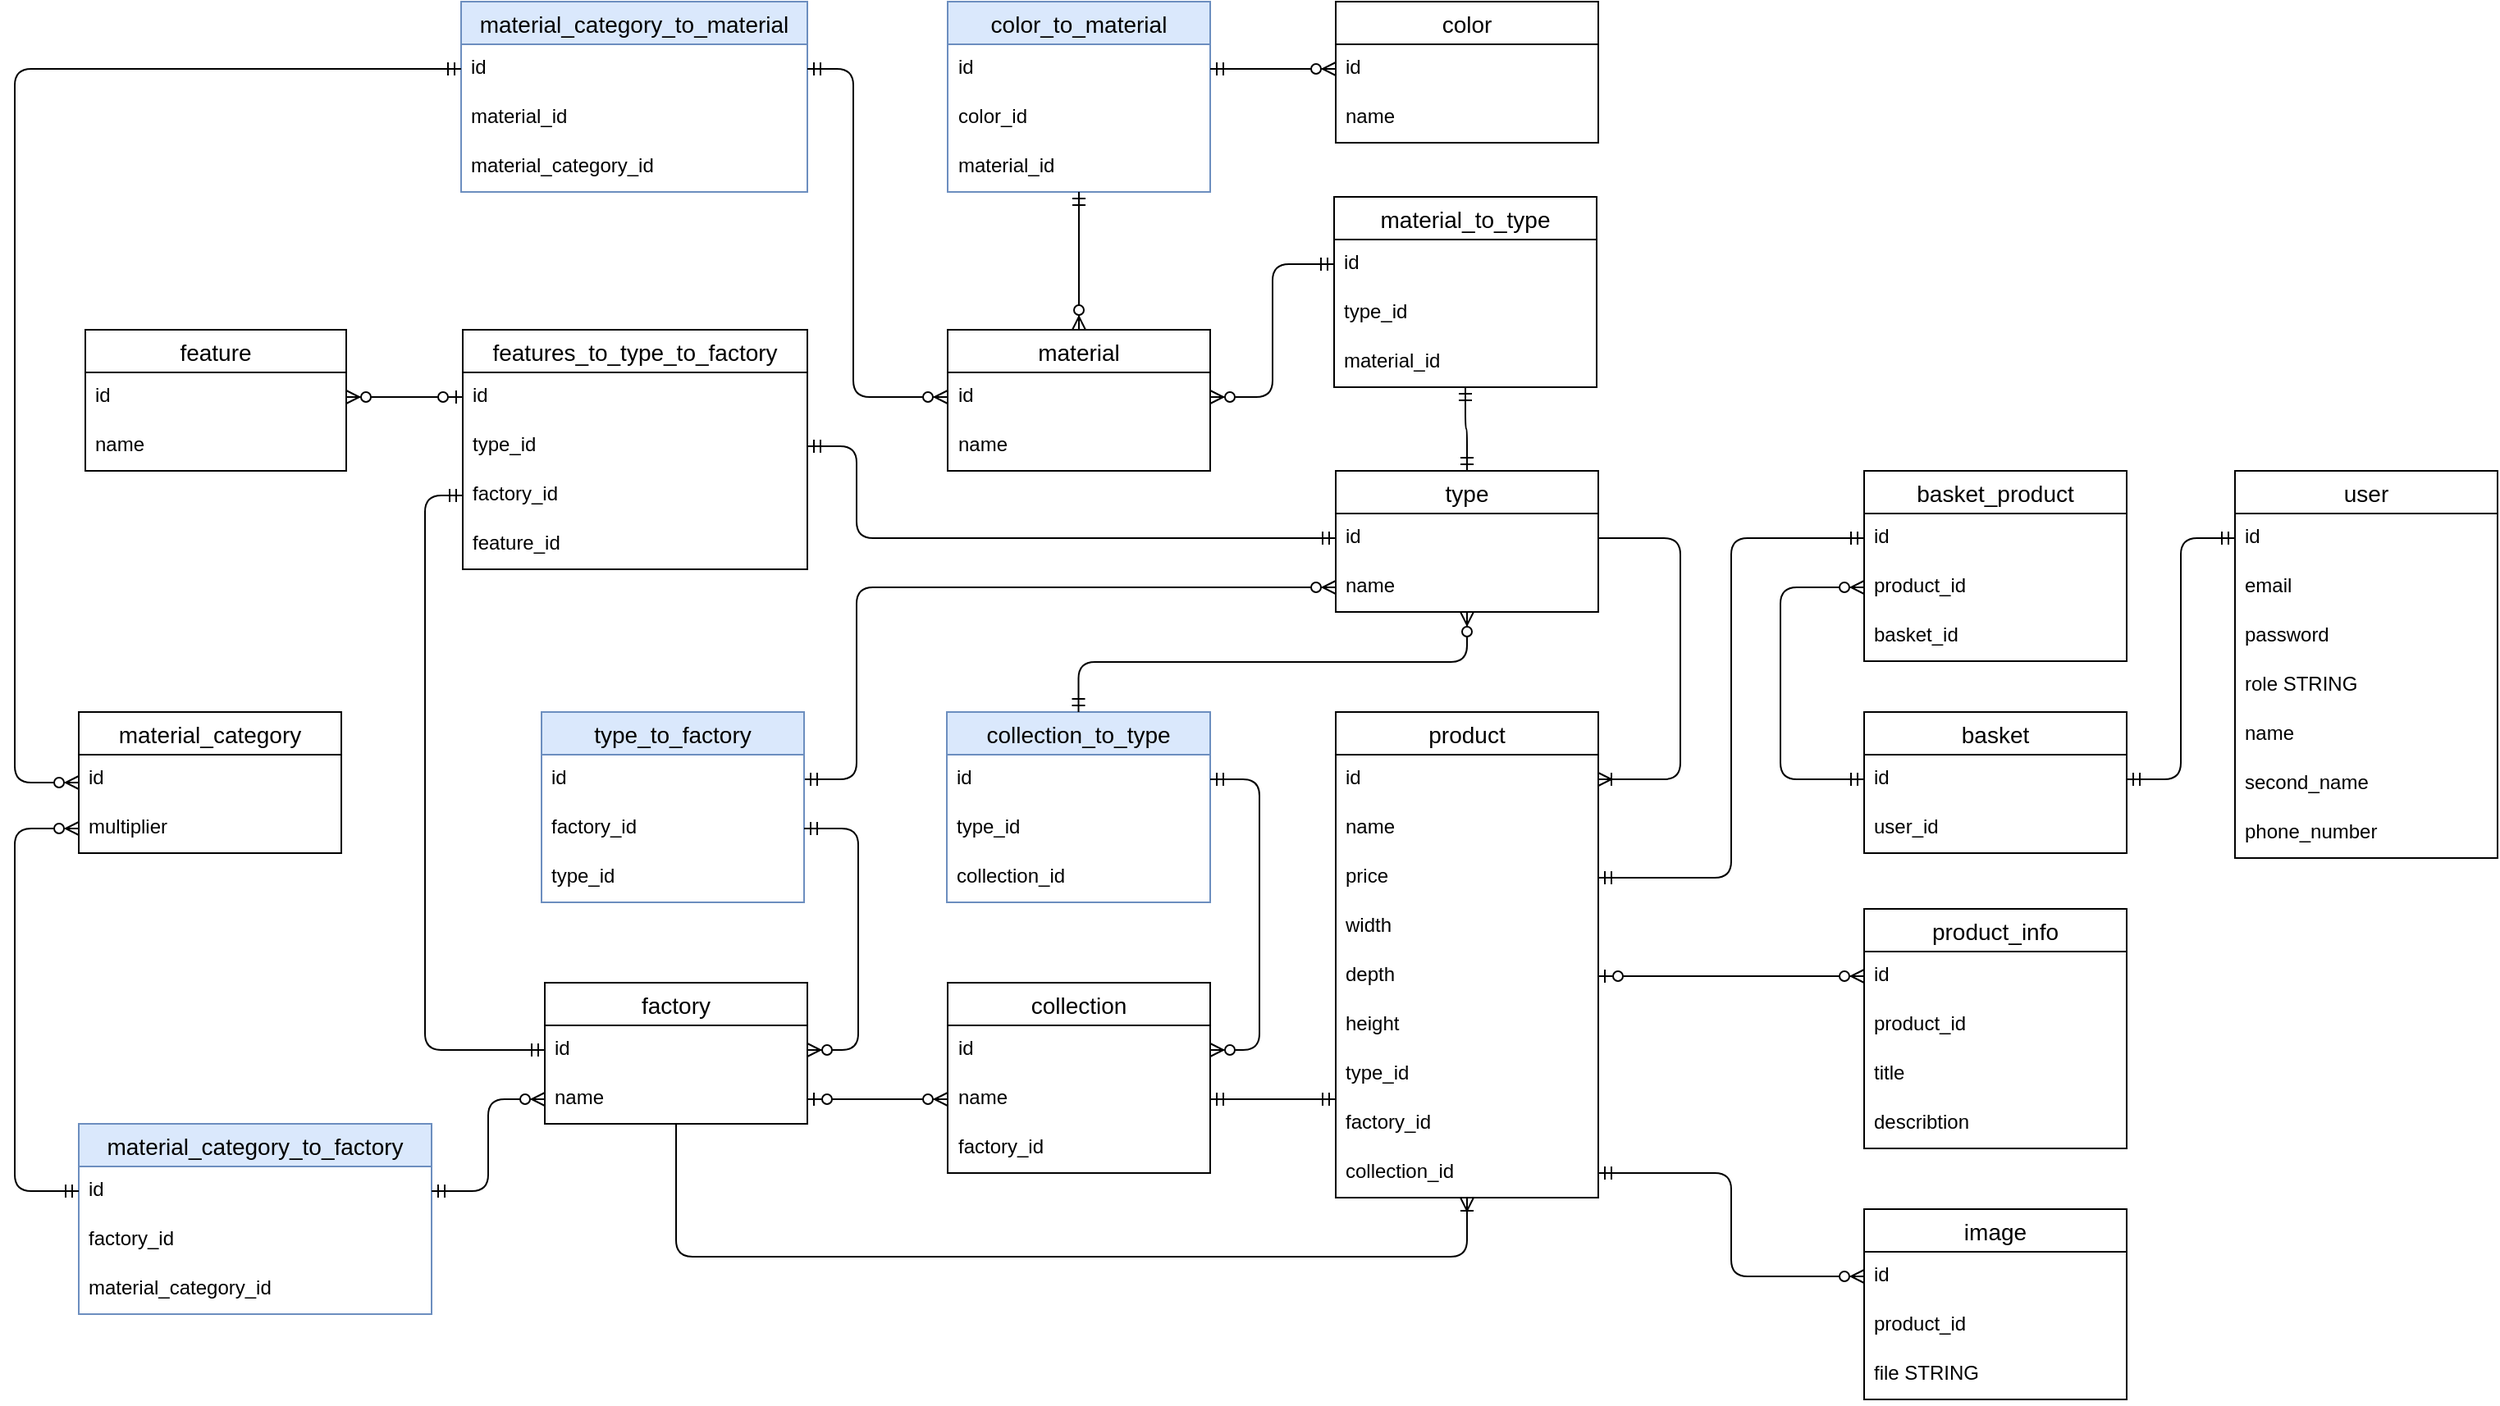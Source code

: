 <mxfile version="24.7.17">
  <diagram name="Страница — 1" id="4NT9a-1fZmxWMSB39QDA">
    <mxGraphModel dx="1287" dy="1278" grid="0" gridSize="10" guides="1" tooltips="1" connect="1" arrows="1" fold="1" page="0" pageScale="1" pageWidth="827" pageHeight="1169" background="none" math="0" shadow="0">
      <root>
        <mxCell id="0" />
        <mxCell id="1" parent="0" />
        <mxCell id="5sfaYhWkq8uLWEeY_K84-1" value="user" style="swimlane;fontStyle=0;childLayout=stackLayout;horizontal=1;startSize=26;horizontalStack=0;resizeParent=1;resizeParentMax=0;resizeLast=0;collapsible=1;marginBottom=0;align=center;fontSize=14;" parent="1" vertex="1">
          <mxGeometry x="2113" y="242" width="160" height="236" as="geometry" />
        </mxCell>
        <mxCell id="5sfaYhWkq8uLWEeY_K84-2" value="id" style="text;strokeColor=none;fillColor=none;spacingLeft=4;spacingRight=4;overflow=hidden;rotatable=0;points=[[0,0.5],[1,0.5]];portConstraint=eastwest;fontSize=12;whiteSpace=wrap;html=1;" parent="5sfaYhWkq8uLWEeY_K84-1" vertex="1">
          <mxGeometry y="26" width="160" height="30" as="geometry" />
        </mxCell>
        <mxCell id="5sfaYhWkq8uLWEeY_K84-3" value="email" style="text;strokeColor=none;fillColor=none;spacingLeft=4;spacingRight=4;overflow=hidden;rotatable=0;points=[[0,0.5],[1,0.5]];portConstraint=eastwest;fontSize=12;whiteSpace=wrap;html=1;" parent="5sfaYhWkq8uLWEeY_K84-1" vertex="1">
          <mxGeometry y="56" width="160" height="30" as="geometry" />
        </mxCell>
        <mxCell id="5sfaYhWkq8uLWEeY_K84-4" value="password" style="text;strokeColor=none;fillColor=none;spacingLeft=4;spacingRight=4;overflow=hidden;rotatable=0;points=[[0,0.5],[1,0.5]];portConstraint=eastwest;fontSize=12;whiteSpace=wrap;html=1;" parent="5sfaYhWkq8uLWEeY_K84-1" vertex="1">
          <mxGeometry y="86" width="160" height="30" as="geometry" />
        </mxCell>
        <mxCell id="5sfaYhWkq8uLWEeY_K84-5" value="role STRING" style="text;strokeColor=none;fillColor=none;spacingLeft=4;spacingRight=4;overflow=hidden;rotatable=0;points=[[0,0.5],[1,0.5]];portConstraint=eastwest;fontSize=12;whiteSpace=wrap;html=1;" parent="5sfaYhWkq8uLWEeY_K84-1" vertex="1">
          <mxGeometry y="116" width="160" height="30" as="geometry" />
        </mxCell>
        <mxCell id="oXHllAcVtx6ZBs5fPpKS-38" value="name" style="text;strokeColor=none;fillColor=none;spacingLeft=4;spacingRight=4;overflow=hidden;rotatable=0;points=[[0,0.5],[1,0.5]];portConstraint=eastwest;fontSize=12;whiteSpace=wrap;html=1;" parent="5sfaYhWkq8uLWEeY_K84-1" vertex="1">
          <mxGeometry y="146" width="160" height="30" as="geometry" />
        </mxCell>
        <mxCell id="oXHllAcVtx6ZBs5fPpKS-39" value="second_name" style="text;strokeColor=none;fillColor=none;spacingLeft=4;spacingRight=4;overflow=hidden;rotatable=0;points=[[0,0.5],[1,0.5]];portConstraint=eastwest;fontSize=12;whiteSpace=wrap;html=1;" parent="5sfaYhWkq8uLWEeY_K84-1" vertex="1">
          <mxGeometry y="176" width="160" height="30" as="geometry" />
        </mxCell>
        <mxCell id="oXHllAcVtx6ZBs5fPpKS-40" value="phone_number" style="text;strokeColor=none;fillColor=none;spacingLeft=4;spacingRight=4;overflow=hidden;rotatable=0;points=[[0,0.5],[1,0.5]];portConstraint=eastwest;fontSize=12;whiteSpace=wrap;html=1;" parent="5sfaYhWkq8uLWEeY_K84-1" vertex="1">
          <mxGeometry y="206" width="160" height="30" as="geometry" />
        </mxCell>
        <mxCell id="5sfaYhWkq8uLWEeY_K84-6" value="basket" style="swimlane;fontStyle=0;childLayout=stackLayout;horizontal=1;startSize=26;horizontalStack=0;resizeParent=1;resizeParentMax=0;resizeLast=0;collapsible=1;marginBottom=0;align=center;fontSize=14;" parent="1" vertex="1">
          <mxGeometry x="1887" y="389" width="160" height="86" as="geometry" />
        </mxCell>
        <mxCell id="5sfaYhWkq8uLWEeY_K84-7" value="id" style="text;strokeColor=none;fillColor=none;spacingLeft=4;spacingRight=4;overflow=hidden;rotatable=0;points=[[0,0.5],[1,0.5]];portConstraint=eastwest;fontSize=12;whiteSpace=wrap;html=1;" parent="5sfaYhWkq8uLWEeY_K84-6" vertex="1">
          <mxGeometry y="26" width="160" height="30" as="geometry" />
        </mxCell>
        <mxCell id="5sfaYhWkq8uLWEeY_K84-8" value="user_id" style="text;strokeColor=none;fillColor=none;spacingLeft=4;spacingRight=4;overflow=hidden;rotatable=0;points=[[0,0.5],[1,0.5]];portConstraint=eastwest;fontSize=12;whiteSpace=wrap;html=1;" parent="5sfaYhWkq8uLWEeY_K84-6" vertex="1">
          <mxGeometry y="56" width="160" height="30" as="geometry" />
        </mxCell>
        <mxCell id="5sfaYhWkq8uLWEeY_K84-12" value="product" style="swimlane;fontStyle=0;childLayout=stackLayout;horizontal=1;startSize=26;horizontalStack=0;resizeParent=1;resizeParentMax=0;resizeLast=0;collapsible=1;marginBottom=0;align=center;fontSize=14;" parent="1" vertex="1">
          <mxGeometry x="1565" y="389" width="160" height="296" as="geometry" />
        </mxCell>
        <mxCell id="5sfaYhWkq8uLWEeY_K84-13" value="id" style="text;strokeColor=none;fillColor=none;spacingLeft=4;spacingRight=4;overflow=hidden;rotatable=0;points=[[0,0.5],[1,0.5]];portConstraint=eastwest;fontSize=12;whiteSpace=wrap;html=1;" parent="5sfaYhWkq8uLWEeY_K84-12" vertex="1">
          <mxGeometry y="26" width="160" height="30" as="geometry" />
        </mxCell>
        <mxCell id="5sfaYhWkq8uLWEeY_K84-14" value="name" style="text;strokeColor=none;fillColor=none;spacingLeft=4;spacingRight=4;overflow=hidden;rotatable=0;points=[[0,0.5],[1,0.5]];portConstraint=eastwest;fontSize=12;whiteSpace=wrap;html=1;" parent="5sfaYhWkq8uLWEeY_K84-12" vertex="1">
          <mxGeometry y="56" width="160" height="30" as="geometry" />
        </mxCell>
        <mxCell id="5sfaYhWkq8uLWEeY_K84-15" value="price" style="text;strokeColor=none;fillColor=none;spacingLeft=4;spacingRight=4;overflow=hidden;rotatable=0;points=[[0,0.5],[1,0.5]];portConstraint=eastwest;fontSize=12;whiteSpace=wrap;html=1;" parent="5sfaYhWkq8uLWEeY_K84-12" vertex="1">
          <mxGeometry y="86" width="160" height="30" as="geometry" />
        </mxCell>
        <mxCell id="7ya6LhB3yjB3-VPIiONW-31" value="width" style="text;strokeColor=none;fillColor=none;spacingLeft=4;spacingRight=4;overflow=hidden;rotatable=0;points=[[0,0.5],[1,0.5]];portConstraint=eastwest;fontSize=12;whiteSpace=wrap;html=1;" parent="5sfaYhWkq8uLWEeY_K84-12" vertex="1">
          <mxGeometry y="116" width="160" height="30" as="geometry" />
        </mxCell>
        <mxCell id="7ya6LhB3yjB3-VPIiONW-32" value="depth" style="text;strokeColor=none;fillColor=none;spacingLeft=4;spacingRight=4;overflow=hidden;rotatable=0;points=[[0,0.5],[1,0.5]];portConstraint=eastwest;fontSize=12;whiteSpace=wrap;html=1;" parent="5sfaYhWkq8uLWEeY_K84-12" vertex="1">
          <mxGeometry y="146" width="160" height="30" as="geometry" />
        </mxCell>
        <mxCell id="7ya6LhB3yjB3-VPIiONW-33" value="height" style="text;strokeColor=none;fillColor=none;spacingLeft=4;spacingRight=4;overflow=hidden;rotatable=0;points=[[0,0.5],[1,0.5]];portConstraint=eastwest;fontSize=12;whiteSpace=wrap;html=1;" parent="5sfaYhWkq8uLWEeY_K84-12" vertex="1">
          <mxGeometry y="176" width="160" height="30" as="geometry" />
        </mxCell>
        <mxCell id="5sfaYhWkq8uLWEeY_K84-24" value="type_id" style="text;strokeColor=none;fillColor=none;spacingLeft=4;spacingRight=4;overflow=hidden;rotatable=0;points=[[0,0.5],[1,0.5]];portConstraint=eastwest;fontSize=12;whiteSpace=wrap;html=1;" parent="5sfaYhWkq8uLWEeY_K84-12" vertex="1">
          <mxGeometry y="206" width="160" height="30" as="geometry" />
        </mxCell>
        <mxCell id="5sfaYhWkq8uLWEeY_K84-25" value="factory_id" style="text;strokeColor=none;fillColor=none;spacingLeft=4;spacingRight=4;overflow=hidden;rotatable=0;points=[[0,0.5],[1,0.5]];portConstraint=eastwest;fontSize=12;whiteSpace=wrap;html=1;" parent="5sfaYhWkq8uLWEeY_K84-12" vertex="1">
          <mxGeometry y="236" width="160" height="30" as="geometry" />
        </mxCell>
        <mxCell id="L7bL2x1-eRSi-Wd429zW-12" value="collection_id" style="text;strokeColor=none;fillColor=none;spacingLeft=4;spacingRight=4;overflow=hidden;rotatable=0;points=[[0,0.5],[1,0.5]];portConstraint=eastwest;fontSize=12;whiteSpace=wrap;html=1;" parent="5sfaYhWkq8uLWEeY_K84-12" vertex="1">
          <mxGeometry y="266" width="160" height="30" as="geometry" />
        </mxCell>
        <mxCell id="5sfaYhWkq8uLWEeY_K84-16" value="factory" style="swimlane;fontStyle=0;childLayout=stackLayout;horizontal=1;startSize=26;horizontalStack=0;resizeParent=1;resizeParentMax=0;resizeLast=0;collapsible=1;marginBottom=0;align=center;fontSize=14;" parent="1" vertex="1">
          <mxGeometry x="1083" y="554" width="160" height="86" as="geometry" />
        </mxCell>
        <mxCell id="5sfaYhWkq8uLWEeY_K84-17" value="id" style="text;strokeColor=none;fillColor=none;spacingLeft=4;spacingRight=4;overflow=hidden;rotatable=0;points=[[0,0.5],[1,0.5]];portConstraint=eastwest;fontSize=12;whiteSpace=wrap;html=1;" parent="5sfaYhWkq8uLWEeY_K84-16" vertex="1">
          <mxGeometry y="26" width="160" height="30" as="geometry" />
        </mxCell>
        <mxCell id="5sfaYhWkq8uLWEeY_K84-18" value="name" style="text;strokeColor=none;fillColor=none;spacingLeft=4;spacingRight=4;overflow=hidden;rotatable=0;points=[[0,0.5],[1,0.5]];portConstraint=eastwest;fontSize=12;whiteSpace=wrap;html=1;" parent="5sfaYhWkq8uLWEeY_K84-16" vertex="1">
          <mxGeometry y="56" width="160" height="30" as="geometry" />
        </mxCell>
        <mxCell id="5sfaYhWkq8uLWEeY_K84-26" value="type" style="swimlane;fontStyle=0;childLayout=stackLayout;horizontal=1;startSize=26;horizontalStack=0;resizeParent=1;resizeParentMax=0;resizeLast=0;collapsible=1;marginBottom=0;align=center;fontSize=14;" parent="1" vertex="1">
          <mxGeometry x="1565" y="242" width="160" height="86" as="geometry" />
        </mxCell>
        <mxCell id="5sfaYhWkq8uLWEeY_K84-27" value="id" style="text;strokeColor=none;fillColor=none;spacingLeft=4;spacingRight=4;overflow=hidden;rotatable=0;points=[[0,0.5],[1,0.5]];portConstraint=eastwest;fontSize=12;whiteSpace=wrap;html=1;" parent="5sfaYhWkq8uLWEeY_K84-26" vertex="1">
          <mxGeometry y="26" width="160" height="30" as="geometry" />
        </mxCell>
        <mxCell id="5sfaYhWkq8uLWEeY_K84-28" value="name" style="text;strokeColor=none;fillColor=none;spacingLeft=4;spacingRight=4;overflow=hidden;rotatable=0;points=[[0,0.5],[1,0.5]];portConstraint=eastwest;fontSize=12;whiteSpace=wrap;html=1;" parent="5sfaYhWkq8uLWEeY_K84-26" vertex="1">
          <mxGeometry y="56" width="160" height="30" as="geometry" />
        </mxCell>
        <mxCell id="5sfaYhWkq8uLWEeY_K84-34" value="" style="edgeStyle=elbowEdgeStyle;fontSize=12;html=1;endArrow=ERoneToMany;rounded=1;" parent="1" source="5sfaYhWkq8uLWEeY_K84-27" target="5sfaYhWkq8uLWEeY_K84-13" edge="1">
          <mxGeometry width="100" height="100" relative="1" as="geometry">
            <mxPoint x="710" y="758" as="sourcePoint" />
            <mxPoint x="860" y="499.0" as="targetPoint" />
            <Array as="points">
              <mxPoint x="1775" y="357" />
            </Array>
          </mxGeometry>
        </mxCell>
        <mxCell id="5sfaYhWkq8uLWEeY_K84-37" value="product_info" style="swimlane;fontStyle=0;childLayout=stackLayout;horizontal=1;startSize=26;horizontalStack=0;resizeParent=1;resizeParentMax=0;resizeLast=0;collapsible=1;marginBottom=0;align=center;fontSize=14;" parent="1" vertex="1">
          <mxGeometry x="1887" y="509" width="160" height="146" as="geometry" />
        </mxCell>
        <mxCell id="5sfaYhWkq8uLWEeY_K84-38" value="id" style="text;strokeColor=none;fillColor=none;spacingLeft=4;spacingRight=4;overflow=hidden;rotatable=0;points=[[0,0.5],[1,0.5]];portConstraint=eastwest;fontSize=12;whiteSpace=wrap;html=1;" parent="5sfaYhWkq8uLWEeY_K84-37" vertex="1">
          <mxGeometry y="26" width="160" height="30" as="geometry" />
        </mxCell>
        <mxCell id="5sfaYhWkq8uLWEeY_K84-39" value="product_id" style="text;strokeColor=none;fillColor=none;spacingLeft=4;spacingRight=4;overflow=hidden;rotatable=0;points=[[0,0.5],[1,0.5]];portConstraint=eastwest;fontSize=12;whiteSpace=wrap;html=1;" parent="5sfaYhWkq8uLWEeY_K84-37" vertex="1">
          <mxGeometry y="56" width="160" height="30" as="geometry" />
        </mxCell>
        <mxCell id="5sfaYhWkq8uLWEeY_K84-40" value="title" style="text;strokeColor=none;fillColor=none;spacingLeft=4;spacingRight=4;overflow=hidden;rotatable=0;points=[[0,0.5],[1,0.5]];portConstraint=eastwest;fontSize=12;whiteSpace=wrap;html=1;" parent="5sfaYhWkq8uLWEeY_K84-37" vertex="1">
          <mxGeometry y="86" width="160" height="30" as="geometry" />
        </mxCell>
        <mxCell id="5sfaYhWkq8uLWEeY_K84-42" value="describtion" style="text;strokeColor=none;fillColor=none;spacingLeft=4;spacingRight=4;overflow=hidden;rotatable=0;points=[[0,0.5],[1,0.5]];portConstraint=eastwest;fontSize=12;whiteSpace=wrap;html=1;" parent="5sfaYhWkq8uLWEeY_K84-37" vertex="1">
          <mxGeometry y="116" width="160" height="30" as="geometry" />
        </mxCell>
        <mxCell id="5sfaYhWkq8uLWEeY_K84-43" value="basket_product" style="swimlane;fontStyle=0;childLayout=stackLayout;horizontal=1;startSize=26;horizontalStack=0;resizeParent=1;resizeParentMax=0;resizeLast=0;collapsible=1;marginBottom=0;align=center;fontSize=14;" parent="1" vertex="1">
          <mxGeometry x="1887" y="242" width="160" height="116" as="geometry" />
        </mxCell>
        <mxCell id="5sfaYhWkq8uLWEeY_K84-44" value="id" style="text;strokeColor=none;fillColor=none;spacingLeft=4;spacingRight=4;overflow=hidden;rotatable=0;points=[[0,0.5],[1,0.5]];portConstraint=eastwest;fontSize=12;whiteSpace=wrap;html=1;" parent="5sfaYhWkq8uLWEeY_K84-43" vertex="1">
          <mxGeometry y="26" width="160" height="30" as="geometry" />
        </mxCell>
        <mxCell id="5sfaYhWkq8uLWEeY_K84-45" value="product_id" style="text;strokeColor=none;fillColor=none;spacingLeft=4;spacingRight=4;overflow=hidden;rotatable=0;points=[[0,0.5],[1,0.5]];portConstraint=eastwest;fontSize=12;whiteSpace=wrap;html=1;" parent="5sfaYhWkq8uLWEeY_K84-43" vertex="1">
          <mxGeometry y="56" width="160" height="30" as="geometry" />
        </mxCell>
        <mxCell id="5sfaYhWkq8uLWEeY_K84-46" value="basket_id" style="text;strokeColor=none;fillColor=none;spacingLeft=4;spacingRight=4;overflow=hidden;rotatable=0;points=[[0,0.5],[1,0.5]];portConstraint=eastwest;fontSize=12;whiteSpace=wrap;html=1;" parent="5sfaYhWkq8uLWEeY_K84-43" vertex="1">
          <mxGeometry y="86" width="160" height="30" as="geometry" />
        </mxCell>
        <mxCell id="5sfaYhWkq8uLWEeY_K84-49" value="" style="edgeStyle=elbowEdgeStyle;fontSize=12;html=1;endArrow=ERmandOne;startArrow=ERmandOne;rounded=1;" parent="1" source="5sfaYhWkq8uLWEeY_K84-7" target="5sfaYhWkq8uLWEeY_K84-2" edge="1">
          <mxGeometry width="100" height="100" relative="1" as="geometry">
            <mxPoint x="2075" y="671" as="sourcePoint" />
            <mxPoint x="2175" y="571" as="targetPoint" />
          </mxGeometry>
        </mxCell>
        <mxCell id="7ya6LhB3yjB3-VPIiONW-13" value="" style="edgeStyle=elbowEdgeStyle;fontSize=12;html=1;endArrow=ERmandOne;startArrow=ERmandOne;rounded=1;" parent="1" source="5sfaYhWkq8uLWEeY_K84-44" target="5sfaYhWkq8uLWEeY_K84-15" edge="1">
          <mxGeometry width="100" height="100" relative="1" as="geometry">
            <mxPoint x="580" y="394" as="sourcePoint" />
            <mxPoint x="1828" y="270" as="targetPoint" />
          </mxGeometry>
        </mxCell>
        <mxCell id="7ya6LhB3yjB3-VPIiONW-16" value="collection" style="swimlane;fontStyle=0;childLayout=stackLayout;horizontal=1;startSize=26;horizontalStack=0;resizeParent=1;resizeParentMax=0;resizeLast=0;collapsible=1;marginBottom=0;align=center;fontSize=14;" parent="1" vertex="1">
          <mxGeometry x="1328.5" y="554" width="160" height="116" as="geometry" />
        </mxCell>
        <mxCell id="7ya6LhB3yjB3-VPIiONW-17" value="id" style="text;strokeColor=none;fillColor=none;spacingLeft=4;spacingRight=4;overflow=hidden;rotatable=0;points=[[0,0.5],[1,0.5]];portConstraint=eastwest;fontSize=12;whiteSpace=wrap;html=1;" parent="7ya6LhB3yjB3-VPIiONW-16" vertex="1">
          <mxGeometry y="26" width="160" height="30" as="geometry" />
        </mxCell>
        <mxCell id="oXHllAcVtx6ZBs5fPpKS-45" value="name" style="text;strokeColor=none;fillColor=none;spacingLeft=4;spacingRight=4;overflow=hidden;rotatable=0;points=[[0,0.5],[1,0.5]];portConstraint=eastwest;fontSize=12;whiteSpace=wrap;html=1;" parent="7ya6LhB3yjB3-VPIiONW-16" vertex="1">
          <mxGeometry y="56" width="160" height="30" as="geometry" />
        </mxCell>
        <mxCell id="V7IisDkJYutIgx9HzAni-1" value="factory_id" style="text;strokeColor=none;fillColor=none;spacingLeft=4;spacingRight=4;overflow=hidden;rotatable=0;points=[[0,0.5],[1,0.5]];portConstraint=eastwest;fontSize=12;whiteSpace=wrap;html=1;" vertex="1" parent="7ya6LhB3yjB3-VPIiONW-16">
          <mxGeometry y="86" width="160" height="30" as="geometry" />
        </mxCell>
        <mxCell id="7ya6LhB3yjB3-VPIiONW-19" value="color" style="swimlane;fontStyle=0;childLayout=stackLayout;horizontal=1;startSize=26;horizontalStack=0;resizeParent=1;resizeParentMax=0;resizeLast=0;collapsible=1;marginBottom=0;align=center;fontSize=14;" parent="1" vertex="1">
          <mxGeometry x="1565" y="-44" width="160" height="86" as="geometry" />
        </mxCell>
        <mxCell id="7ya6LhB3yjB3-VPIiONW-20" value="id" style="text;strokeColor=none;fillColor=none;spacingLeft=4;spacingRight=4;overflow=hidden;rotatable=0;points=[[0,0.5],[1,0.5]];portConstraint=eastwest;fontSize=12;whiteSpace=wrap;html=1;" parent="7ya6LhB3yjB3-VPIiONW-19" vertex="1">
          <mxGeometry y="26" width="160" height="30" as="geometry" />
        </mxCell>
        <mxCell id="L7bL2x1-eRSi-Wd429zW-13" value="name" style="text;strokeColor=none;fillColor=none;spacingLeft=4;spacingRight=4;overflow=hidden;rotatable=0;points=[[0,0.5],[1,0.5]];portConstraint=eastwest;fontSize=12;whiteSpace=wrap;html=1;" parent="7ya6LhB3yjB3-VPIiONW-19" vertex="1">
          <mxGeometry y="56" width="160" height="30" as="geometry" />
        </mxCell>
        <mxCell id="7ya6LhB3yjB3-VPIiONW-24" value="material" style="swimlane;fontStyle=0;childLayout=stackLayout;horizontal=1;startSize=26;horizontalStack=0;resizeParent=1;resizeParentMax=0;resizeLast=0;collapsible=1;marginBottom=0;align=center;fontSize=14;" parent="1" vertex="1">
          <mxGeometry x="1328.5" y="156" width="160" height="86" as="geometry" />
        </mxCell>
        <mxCell id="7ya6LhB3yjB3-VPIiONW-25" value="id" style="text;strokeColor=none;fillColor=none;spacingLeft=4;spacingRight=4;overflow=hidden;rotatable=0;points=[[0,0.5],[1,0.5]];portConstraint=eastwest;fontSize=12;whiteSpace=wrap;html=1;" parent="7ya6LhB3yjB3-VPIiONW-24" vertex="1">
          <mxGeometry y="26" width="160" height="30" as="geometry" />
        </mxCell>
        <mxCell id="7ya6LhB3yjB3-VPIiONW-26" value="name" style="text;strokeColor=none;fillColor=none;spacingLeft=4;spacingRight=4;overflow=hidden;rotatable=0;points=[[0,0.5],[1,0.5]];portConstraint=eastwest;fontSize=12;whiteSpace=wrap;html=1;" parent="7ya6LhB3yjB3-VPIiONW-24" vertex="1">
          <mxGeometry y="56" width="160" height="30" as="geometry" />
        </mxCell>
        <mxCell id="L7bL2x1-eRSi-Wd429zW-14" value="material_to_type" style="swimlane;fontStyle=0;childLayout=stackLayout;horizontal=1;startSize=26;horizontalStack=0;resizeParent=1;resizeParentMax=0;resizeLast=0;collapsible=1;marginBottom=0;align=center;fontSize=14;" parent="1" vertex="1">
          <mxGeometry x="1564" y="75" width="160" height="116" as="geometry" />
        </mxCell>
        <mxCell id="L7bL2x1-eRSi-Wd429zW-15" value="id" style="text;strokeColor=none;fillColor=none;spacingLeft=4;spacingRight=4;overflow=hidden;rotatable=0;points=[[0,0.5],[1,0.5]];portConstraint=eastwest;fontSize=12;whiteSpace=wrap;html=1;" parent="L7bL2x1-eRSi-Wd429zW-14" vertex="1">
          <mxGeometry y="26" width="160" height="30" as="geometry" />
        </mxCell>
        <mxCell id="L7bL2x1-eRSi-Wd429zW-16" value="type_id" style="text;strokeColor=none;fillColor=none;spacingLeft=4;spacingRight=4;overflow=hidden;rotatable=0;points=[[0,0.5],[1,0.5]];portConstraint=eastwest;fontSize=12;whiteSpace=wrap;html=1;" parent="L7bL2x1-eRSi-Wd429zW-14" vertex="1">
          <mxGeometry y="56" width="160" height="30" as="geometry" />
        </mxCell>
        <mxCell id="L7bL2x1-eRSi-Wd429zW-20" value="material_id" style="text;strokeColor=none;fillColor=none;spacingLeft=4;spacingRight=4;overflow=hidden;rotatable=0;points=[[0,0.5],[1,0.5]];portConstraint=eastwest;fontSize=12;whiteSpace=wrap;html=1;" parent="L7bL2x1-eRSi-Wd429zW-14" vertex="1">
          <mxGeometry y="86" width="160" height="30" as="geometry" />
        </mxCell>
        <mxCell id="L7bL2x1-eRSi-Wd429zW-17" value="" style="edgeStyle=elbowEdgeStyle;fontSize=12;html=1;endArrow=ERmandOne;startArrow=ERmandOne;rounded=1;elbow=vertical;" parent="1" source="L7bL2x1-eRSi-Wd429zW-20" target="5sfaYhWkq8uLWEeY_K84-26" edge="1">
          <mxGeometry width="100" height="100" relative="1" as="geometry">
            <mxPoint x="1404" y="127" as="sourcePoint" />
            <mxPoint x="833" y="384" as="targetPoint" />
          </mxGeometry>
        </mxCell>
        <mxCell id="VAr8cQ-U5szpZx_a3CEM-1" value="image" style="swimlane;fontStyle=0;childLayout=stackLayout;horizontal=1;startSize=26;horizontalStack=0;resizeParent=1;resizeParentMax=0;resizeLast=0;collapsible=1;marginBottom=0;align=center;fontSize=14;" parent="1" vertex="1">
          <mxGeometry x="1887" y="692" width="160" height="116" as="geometry" />
        </mxCell>
        <mxCell id="VAr8cQ-U5szpZx_a3CEM-2" value="id" style="text;strokeColor=none;fillColor=none;spacingLeft=4;spacingRight=4;overflow=hidden;rotatable=0;points=[[0,0.5],[1,0.5]];portConstraint=eastwest;fontSize=12;whiteSpace=wrap;html=1;" parent="VAr8cQ-U5szpZx_a3CEM-1" vertex="1">
          <mxGeometry y="26" width="160" height="30" as="geometry" />
        </mxCell>
        <mxCell id="VAr8cQ-U5szpZx_a3CEM-3" value="product_id" style="text;strokeColor=none;fillColor=none;spacingLeft=4;spacingRight=4;overflow=hidden;rotatable=0;points=[[0,0.5],[1,0.5]];portConstraint=eastwest;fontSize=12;whiteSpace=wrap;html=1;" parent="VAr8cQ-U5szpZx_a3CEM-1" vertex="1">
          <mxGeometry y="56" width="160" height="30" as="geometry" />
        </mxCell>
        <mxCell id="VAr8cQ-U5szpZx_a3CEM-5" value="file STRING" style="text;strokeColor=none;fillColor=none;spacingLeft=4;spacingRight=4;overflow=hidden;rotatable=0;points=[[0,0.5],[1,0.5]];portConstraint=eastwest;fontSize=12;whiteSpace=wrap;html=1;" parent="VAr8cQ-U5szpZx_a3CEM-1" vertex="1">
          <mxGeometry y="86" width="160" height="30" as="geometry" />
        </mxCell>
        <mxCell id="oXHllAcVtx6ZBs5fPpKS-1" value="material_category" style="swimlane;fontStyle=0;childLayout=stackLayout;horizontal=1;startSize=26;horizontalStack=0;resizeParent=1;resizeParentMax=0;resizeLast=0;collapsible=1;marginBottom=0;align=center;fontSize=14;" parent="1" vertex="1">
          <mxGeometry x="799" y="389" width="160" height="86" as="geometry" />
        </mxCell>
        <mxCell id="oXHllAcVtx6ZBs5fPpKS-2" value="id" style="text;strokeColor=none;fillColor=none;spacingLeft=4;spacingRight=4;overflow=hidden;rotatable=0;points=[[0,0.5],[1,0.5]];portConstraint=eastwest;fontSize=12;whiteSpace=wrap;html=1;" parent="oXHllAcVtx6ZBs5fPpKS-1" vertex="1">
          <mxGeometry y="26" width="160" height="30" as="geometry" />
        </mxCell>
        <mxCell id="oXHllAcVtx6ZBs5fPpKS-27" value="multiplier" style="text;strokeColor=none;fillColor=none;spacingLeft=4;spacingRight=4;overflow=hidden;rotatable=0;points=[[0,0.5],[1,0.5]];portConstraint=eastwest;fontSize=12;whiteSpace=wrap;html=1;" parent="oXHllAcVtx6ZBs5fPpKS-1" vertex="1">
          <mxGeometry y="56" width="160" height="30" as="geometry" />
        </mxCell>
        <mxCell id="oXHllAcVtx6ZBs5fPpKS-4" value="feature" style="swimlane;fontStyle=0;childLayout=stackLayout;horizontal=1;startSize=26;horizontalStack=0;resizeParent=1;resizeParentMax=0;resizeLast=0;collapsible=1;marginBottom=0;align=center;fontSize=14;" parent="1" vertex="1">
          <mxGeometry x="803" y="156" width="159" height="86" as="geometry" />
        </mxCell>
        <mxCell id="oXHllAcVtx6ZBs5fPpKS-5" value="id" style="text;strokeColor=none;fillColor=none;spacingLeft=4;spacingRight=4;overflow=hidden;rotatable=0;points=[[0,0.5],[1,0.5]];portConstraint=eastwest;fontSize=12;whiteSpace=wrap;html=1;" parent="oXHllAcVtx6ZBs5fPpKS-4" vertex="1">
          <mxGeometry y="26" width="159" height="30" as="geometry" />
        </mxCell>
        <mxCell id="oXHllAcVtx6ZBs5fPpKS-6" value="name" style="text;strokeColor=none;fillColor=none;spacingLeft=4;spacingRight=4;overflow=hidden;rotatable=0;points=[[0,0.5],[1,0.5]];portConstraint=eastwest;fontSize=12;whiteSpace=wrap;html=1;" parent="oXHllAcVtx6ZBs5fPpKS-4" vertex="1">
          <mxGeometry y="56" width="159" height="30" as="geometry" />
        </mxCell>
        <mxCell id="oXHllAcVtx6ZBs5fPpKS-12" value="" style="edgeStyle=elbowEdgeStyle;fontSize=12;html=1;endArrow=ERmandOne;startArrow=ERmandOne;rounded=1;" parent="1" source="oXHllAcVtx6ZBs5fPpKS-8" target="5sfaYhWkq8uLWEeY_K84-27" edge="1">
          <mxGeometry width="100" height="100" relative="1" as="geometry">
            <mxPoint x="693" y="630" as="sourcePoint" />
            <mxPoint x="573" y="500" as="targetPoint" />
            <Array as="points">
              <mxPoint x="1273" y="251" />
            </Array>
          </mxGeometry>
        </mxCell>
        <mxCell id="oXHllAcVtx6ZBs5fPpKS-15" value="" style="edgeStyle=elbowEdgeStyle;fontSize=12;html=1;endArrow=ERoneToMany;rounded=1;elbow=vertical;" parent="1" source="5sfaYhWkq8uLWEeY_K84-18" target="L7bL2x1-eRSi-Wd429zW-12" edge="1">
          <mxGeometry width="100" height="100" relative="1" as="geometry">
            <mxPoint x="1591.0" y="750" as="sourcePoint" />
            <mxPoint x="865" y="648" as="targetPoint" />
            <Array as="points">
              <mxPoint x="1340" y="721" />
            </Array>
          </mxGeometry>
        </mxCell>
        <mxCell id="oXHllAcVtx6ZBs5fPpKS-29" value="" style="edgeStyle=elbowEdgeStyle;fontSize=12;html=1;endArrow=ERmandOne;startArrow=ERmandOne;rounded=1;" parent="1" source="7ya6LhB3yjB3-VPIiONW-2" target="5sfaYhWkq8uLWEeY_K84-17" edge="1">
          <mxGeometry width="100" height="100" relative="1" as="geometry">
            <mxPoint x="883.0" y="454" as="sourcePoint" />
            <mxPoint x="883.0" y="569" as="targetPoint" />
            <Array as="points">
              <mxPoint x="1010" y="441" />
            </Array>
          </mxGeometry>
        </mxCell>
        <mxCell id="7ya6LhB3yjB3-VPIiONW-1" value="features_to_type_to_factory" style="swimlane;fontStyle=0;childLayout=stackLayout;horizontal=1;startSize=26;horizontalStack=0;resizeParent=1;resizeParentMax=0;resizeLast=0;collapsible=1;marginBottom=0;align=center;fontSize=14;" parent="1" vertex="1">
          <mxGeometry x="1033" y="156" width="210" height="146" as="geometry" />
        </mxCell>
        <mxCell id="7ya6LhB3yjB3-VPIiONW-5" value="id" style="text;strokeColor=none;fillColor=none;spacingLeft=4;spacingRight=4;overflow=hidden;rotatable=0;points=[[0,0.5],[1,0.5]];portConstraint=eastwest;fontSize=12;whiteSpace=wrap;html=1;" parent="7ya6LhB3yjB3-VPIiONW-1" vertex="1">
          <mxGeometry y="26" width="210" height="30" as="geometry" />
        </mxCell>
        <mxCell id="oXHllAcVtx6ZBs5fPpKS-8" value="type_id" style="text;strokeColor=none;fillColor=none;spacingLeft=4;spacingRight=4;overflow=hidden;rotatable=0;points=[[0,0.5],[1,0.5]];portConstraint=eastwest;fontSize=12;whiteSpace=wrap;html=1;" parent="7ya6LhB3yjB3-VPIiONW-1" vertex="1">
          <mxGeometry y="56" width="210" height="30" as="geometry" />
        </mxCell>
        <mxCell id="7ya6LhB3yjB3-VPIiONW-2" value="factory_id" style="text;strokeColor=none;fillColor=none;spacingLeft=4;spacingRight=4;overflow=hidden;rotatable=0;points=[[0,0.5],[1,0.5]];portConstraint=eastwest;fontSize=12;whiteSpace=wrap;html=1;" parent="7ya6LhB3yjB3-VPIiONW-1" vertex="1">
          <mxGeometry y="86" width="210" height="30" as="geometry" />
        </mxCell>
        <mxCell id="oXHllAcVtx6ZBs5fPpKS-9" value="feature_id" style="text;strokeColor=none;fillColor=none;spacingLeft=4;spacingRight=4;overflow=hidden;rotatable=0;points=[[0,0.5],[1,0.5]];portConstraint=eastwest;fontSize=12;whiteSpace=wrap;html=1;" parent="7ya6LhB3yjB3-VPIiONW-1" vertex="1">
          <mxGeometry y="116" width="210" height="30" as="geometry" />
        </mxCell>
        <mxCell id="oXHllAcVtx6ZBs5fPpKS-34" value="" style="edgeStyle=elbowEdgeStyle;fontSize=12;html=1;endArrow=ERmandOne;startArrow=ERmandOne;rounded=1;" parent="1" source="oXHllAcVtx6ZBs5fPpKS-45" target="5sfaYhWkq8uLWEeY_K84-24" edge="1">
          <mxGeometry width="100" height="100" relative="1" as="geometry">
            <mxPoint x="834" y="572" as="sourcePoint" />
            <mxPoint x="934" y="472" as="targetPoint" />
            <Array as="points">
              <mxPoint x="1508" y="625" />
            </Array>
          </mxGeometry>
        </mxCell>
        <mxCell id="oXHllAcVtx6ZBs5fPpKS-41" value="" style="edgeStyle=elbowEdgeStyle;fontSize=12;html=1;endArrow=ERzeroToMany;startArrow=ERzeroToOne;rounded=1;" parent="1" source="7ya6LhB3yjB3-VPIiONW-32" target="5sfaYhWkq8uLWEeY_K84-38" edge="1">
          <mxGeometry width="100" height="100" relative="1" as="geometry">
            <mxPoint x="1645" y="404" as="sourcePoint" />
            <mxPoint x="1745" y="304" as="targetPoint" />
          </mxGeometry>
        </mxCell>
        <mxCell id="oXHllAcVtx6ZBs5fPpKS-42" value="" style="edgeStyle=elbowEdgeStyle;fontSize=12;html=1;endArrow=ERzeroToMany;startArrow=ERmandOne;rounded=1;" parent="1" source="L7bL2x1-eRSi-Wd429zW-12" target="VAr8cQ-U5szpZx_a3CEM-2" edge="1">
          <mxGeometry width="100" height="100" relative="1" as="geometry">
            <mxPoint x="1865" y="883" as="sourcePoint" />
            <mxPoint x="1965" y="783" as="targetPoint" />
          </mxGeometry>
        </mxCell>
        <mxCell id="oXHllAcVtx6ZBs5fPpKS-43" value="" style="edgeStyle=elbowEdgeStyle;fontSize=12;html=1;endArrow=ERzeroToMany;startArrow=ERmandOne;rounded=1;" parent="1" source="5sfaYhWkq8uLWEeY_K84-7" target="5sfaYhWkq8uLWEeY_K84-45" edge="1">
          <mxGeometry width="100" height="100" relative="1" as="geometry">
            <mxPoint x="2424" y="243" as="sourcePoint" />
            <mxPoint x="2524" y="143" as="targetPoint" />
            <Array as="points">
              <mxPoint x="1836" y="366" />
            </Array>
          </mxGeometry>
        </mxCell>
        <mxCell id="oXHllAcVtx6ZBs5fPpKS-44" value="" style="edgeStyle=elbowEdgeStyle;fontSize=12;html=1;endArrow=ERzeroToMany;startArrow=ERmandOne;rounded=1;" parent="1" source="L7bL2x1-eRSi-Wd429zW-15" target="7ya6LhB3yjB3-VPIiONW-25" edge="1">
          <mxGeometry width="100" height="100" relative="1" as="geometry">
            <mxPoint x="680" y="255" as="sourcePoint" />
            <mxPoint x="780" y="431" as="targetPoint" />
          </mxGeometry>
        </mxCell>
        <mxCell id="oXHllAcVtx6ZBs5fPpKS-47" value="" style="edgeStyle=elbowEdgeStyle;fontSize=12;html=1;endArrow=ERzeroToMany;startArrow=ERzeroToOne;rounded=1;" parent="1" source="5sfaYhWkq8uLWEeY_K84-18" target="oXHllAcVtx6ZBs5fPpKS-45" edge="1">
          <mxGeometry width="100" height="100" relative="1" as="geometry">
            <mxPoint x="796" y="681" as="sourcePoint" />
            <mxPoint x="782" y="518" as="targetPoint" />
          </mxGeometry>
        </mxCell>
        <mxCell id="oXHllAcVtx6ZBs5fPpKS-49" value="" style="edgeStyle=elbowEdgeStyle;fontSize=12;html=1;endArrow=ERzeroToMany;startArrow=ERzeroToOne;rounded=1;elbow=vertical;" parent="1" source="7ya6LhB3yjB3-VPIiONW-5" target="oXHllAcVtx6ZBs5fPpKS-5" edge="1">
          <mxGeometry width="100" height="100" relative="1" as="geometry">
            <mxPoint x="211" y="608" as="sourcePoint" />
            <mxPoint x="311" y="508" as="targetPoint" />
          </mxGeometry>
        </mxCell>
        <mxCell id="ztb9iFl4DAgvVib16qJr-1" value="color_to_material" style="swimlane;fontStyle=0;childLayout=stackLayout;horizontal=1;startSize=26;horizontalStack=0;resizeParent=1;resizeParentMax=0;resizeLast=0;collapsible=1;marginBottom=0;align=center;fontSize=14;fillColor=#dae8fc;strokeColor=#6c8ebf;" parent="1" vertex="1">
          <mxGeometry x="1328.5" y="-44" width="160" height="116" as="geometry" />
        </mxCell>
        <mxCell id="ztb9iFl4DAgvVib16qJr-2" value="id" style="text;strokeColor=none;fillColor=none;spacingLeft=4;spacingRight=4;overflow=hidden;rotatable=0;points=[[0,0.5],[1,0.5]];portConstraint=eastwest;fontSize=12;whiteSpace=wrap;html=1;" parent="ztb9iFl4DAgvVib16qJr-1" vertex="1">
          <mxGeometry y="26" width="160" height="30" as="geometry" />
        </mxCell>
        <mxCell id="ztb9iFl4DAgvVib16qJr-3" value="color_id" style="text;strokeColor=none;fillColor=none;spacingLeft=4;spacingRight=4;overflow=hidden;rotatable=0;points=[[0,0.5],[1,0.5]];portConstraint=eastwest;fontSize=12;whiteSpace=wrap;html=1;" parent="ztb9iFl4DAgvVib16qJr-1" vertex="1">
          <mxGeometry y="56" width="160" height="30" as="geometry" />
        </mxCell>
        <mxCell id="ztb9iFl4DAgvVib16qJr-5" value="material_id" style="text;strokeColor=none;fillColor=none;spacingLeft=4;spacingRight=4;overflow=hidden;rotatable=0;points=[[0,0.5],[1,0.5]];portConstraint=eastwest;fontSize=12;whiteSpace=wrap;html=1;" parent="ztb9iFl4DAgvVib16qJr-1" vertex="1">
          <mxGeometry y="86" width="160" height="30" as="geometry" />
        </mxCell>
        <mxCell id="ztb9iFl4DAgvVib16qJr-6" value="material_category_to_material" style="swimlane;fontStyle=0;childLayout=stackLayout;horizontal=1;startSize=26;horizontalStack=0;resizeParent=1;resizeParentMax=0;resizeLast=0;collapsible=1;marginBottom=0;align=center;fontSize=14;fillColor=#dae8fc;strokeColor=#6c8ebf;" parent="1" vertex="1">
          <mxGeometry x="1032" y="-44" width="211" height="116" as="geometry" />
        </mxCell>
        <mxCell id="ztb9iFl4DAgvVib16qJr-7" value="id" style="text;strokeColor=none;fillColor=none;spacingLeft=4;spacingRight=4;overflow=hidden;rotatable=0;points=[[0,0.5],[1,0.5]];portConstraint=eastwest;fontSize=12;whiteSpace=wrap;html=1;" parent="ztb9iFl4DAgvVib16qJr-6" vertex="1">
          <mxGeometry y="26" width="211" height="30" as="geometry" />
        </mxCell>
        <mxCell id="ztb9iFl4DAgvVib16qJr-8" value="material_id" style="text;strokeColor=none;fillColor=none;spacingLeft=4;spacingRight=4;overflow=hidden;rotatable=0;points=[[0,0.5],[1,0.5]];portConstraint=eastwest;fontSize=12;whiteSpace=wrap;html=1;" parent="ztb9iFl4DAgvVib16qJr-6" vertex="1">
          <mxGeometry y="56" width="211" height="30" as="geometry" />
        </mxCell>
        <mxCell id="ztb9iFl4DAgvVib16qJr-9" value="material_category_id" style="text;strokeColor=none;fillColor=none;spacingLeft=4;spacingRight=4;overflow=hidden;rotatable=0;points=[[0,0.5],[1,0.5]];portConstraint=eastwest;fontSize=12;whiteSpace=wrap;html=1;" parent="ztb9iFl4DAgvVib16qJr-6" vertex="1">
          <mxGeometry y="86" width="211" height="30" as="geometry" />
        </mxCell>
        <mxCell id="ztb9iFl4DAgvVib16qJr-10" value="material_category_to_factory" style="swimlane;fontStyle=0;childLayout=stackLayout;horizontal=1;startSize=26;horizontalStack=0;resizeParent=1;resizeParentMax=0;resizeLast=0;collapsible=1;marginBottom=0;align=center;fontSize=14;fillColor=#dae8fc;strokeColor=#6c8ebf;" parent="1" vertex="1">
          <mxGeometry x="799" y="640" width="215" height="116" as="geometry" />
        </mxCell>
        <mxCell id="ztb9iFl4DAgvVib16qJr-11" value="id" style="text;strokeColor=none;fillColor=none;spacingLeft=4;spacingRight=4;overflow=hidden;rotatable=0;points=[[0,0.5],[1,0.5]];portConstraint=eastwest;fontSize=12;whiteSpace=wrap;html=1;" parent="ztb9iFl4DAgvVib16qJr-10" vertex="1">
          <mxGeometry y="26" width="215" height="30" as="geometry" />
        </mxCell>
        <mxCell id="ztb9iFl4DAgvVib16qJr-12" value="factory_id" style="text;strokeColor=none;fillColor=none;spacingLeft=4;spacingRight=4;overflow=hidden;rotatable=0;points=[[0,0.5],[1,0.5]];portConstraint=eastwest;fontSize=12;whiteSpace=wrap;html=1;" parent="ztb9iFl4DAgvVib16qJr-10" vertex="1">
          <mxGeometry y="56" width="215" height="30" as="geometry" />
        </mxCell>
        <mxCell id="ztb9iFl4DAgvVib16qJr-13" value="material_category_id" style="text;strokeColor=none;fillColor=none;spacingLeft=4;spacingRight=4;overflow=hidden;rotatable=0;points=[[0,0.5],[1,0.5]];portConstraint=eastwest;fontSize=12;whiteSpace=wrap;html=1;" parent="ztb9iFl4DAgvVib16qJr-10" vertex="1">
          <mxGeometry y="86" width="215" height="30" as="geometry" />
        </mxCell>
        <mxCell id="ztb9iFl4DAgvVib16qJr-14" value="collection_to_type" style="swimlane;fontStyle=0;childLayout=stackLayout;horizontal=1;startSize=26;horizontalStack=0;resizeParent=1;resizeParentMax=0;resizeLast=0;collapsible=1;marginBottom=0;align=center;fontSize=14;fillColor=#dae8fc;strokeColor=#6c8ebf;" parent="1" vertex="1">
          <mxGeometry x="1328" y="389" width="160.5" height="116" as="geometry" />
        </mxCell>
        <mxCell id="ztb9iFl4DAgvVib16qJr-15" value="id" style="text;strokeColor=none;fillColor=none;spacingLeft=4;spacingRight=4;overflow=hidden;rotatable=0;points=[[0,0.5],[1,0.5]];portConstraint=eastwest;fontSize=12;whiteSpace=wrap;html=1;" parent="ztb9iFl4DAgvVib16qJr-14" vertex="1">
          <mxGeometry y="26" width="160.5" height="30" as="geometry" />
        </mxCell>
        <mxCell id="ztb9iFl4DAgvVib16qJr-16" value="type_id" style="text;strokeColor=none;fillColor=none;spacingLeft=4;spacingRight=4;overflow=hidden;rotatable=0;points=[[0,0.5],[1,0.5]];portConstraint=eastwest;fontSize=12;whiteSpace=wrap;html=1;" parent="ztb9iFl4DAgvVib16qJr-14" vertex="1">
          <mxGeometry y="56" width="160.5" height="30" as="geometry" />
        </mxCell>
        <mxCell id="ztb9iFl4DAgvVib16qJr-17" value="collection_id" style="text;strokeColor=none;fillColor=none;spacingLeft=4;spacingRight=4;overflow=hidden;rotatable=0;points=[[0,0.5],[1,0.5]];portConstraint=eastwest;fontSize=12;whiteSpace=wrap;html=1;" parent="ztb9iFl4DAgvVib16qJr-14" vertex="1">
          <mxGeometry y="86" width="160.5" height="30" as="geometry" />
        </mxCell>
        <mxCell id="ztb9iFl4DAgvVib16qJr-22" value="" style="edgeStyle=elbowEdgeStyle;fontSize=12;html=1;endArrow=ERzeroToMany;startArrow=ERmandOne;rounded=1;curved=0;" parent="1" source="ztb9iFl4DAgvVib16qJr-7" target="7ya6LhB3yjB3-VPIiONW-25" edge="1">
          <mxGeometry width="100" height="100" relative="1" as="geometry">
            <mxPoint x="254" y="468" as="sourcePoint" />
            <mxPoint x="387" y="324" as="targetPoint" />
            <Array as="points">
              <mxPoint x="1271" y="141" />
            </Array>
          </mxGeometry>
        </mxCell>
        <mxCell id="ztb9iFl4DAgvVib16qJr-23" value="" style="edgeStyle=elbowEdgeStyle;fontSize=12;html=1;endArrow=ERzeroToMany;startArrow=ERmandOne;rounded=1;elbow=vertical;" parent="1" source="ztb9iFl4DAgvVib16qJr-7" target="oXHllAcVtx6ZBs5fPpKS-1" edge="1">
          <mxGeometry width="100" height="100" relative="1" as="geometry">
            <mxPoint x="325" y="416" as="sourcePoint" />
            <mxPoint x="453" y="295" as="targetPoint" />
            <Array as="points">
              <mxPoint x="760" y="257" />
            </Array>
          </mxGeometry>
        </mxCell>
        <mxCell id="ztb9iFl4DAgvVib16qJr-25" value="" style="edgeStyle=elbowEdgeStyle;fontSize=12;html=1;endArrow=ERzeroToMany;startArrow=ERmandOne;rounded=1;" parent="1" source="ztb9iFl4DAgvVib16qJr-2" target="7ya6LhB3yjB3-VPIiONW-20" edge="1">
          <mxGeometry width="100" height="100" relative="1" as="geometry">
            <mxPoint x="128" y="-40" as="sourcePoint" />
            <mxPoint x="482" y="-1" as="targetPoint" />
          </mxGeometry>
        </mxCell>
        <mxCell id="ztb9iFl4DAgvVib16qJr-26" value="" style="edgeStyle=elbowEdgeStyle;fontSize=12;html=1;endArrow=ERzeroToMany;startArrow=ERmandOne;rounded=1;elbow=vertical;" parent="1" source="ztb9iFl4DAgvVib16qJr-5" target="7ya6LhB3yjB3-VPIiONW-24" edge="1">
          <mxGeometry width="100" height="100" relative="1" as="geometry">
            <mxPoint x="470" y="85" as="sourcePoint" />
            <mxPoint x="394" y="16" as="targetPoint" />
          </mxGeometry>
        </mxCell>
        <mxCell id="ztb9iFl4DAgvVib16qJr-28" value="" style="edgeStyle=elbowEdgeStyle;fontSize=12;html=1;endArrow=ERzeroToMany;startArrow=ERmandOne;rounded=1;" parent="1" source="ztb9iFl4DAgvVib16qJr-11" target="5sfaYhWkq8uLWEeY_K84-18" edge="1">
          <mxGeometry width="100" height="100" relative="1" as="geometry">
            <mxPoint x="487" y="623" as="sourcePoint" />
            <mxPoint x="505" y="666" as="targetPoint" />
          </mxGeometry>
        </mxCell>
        <mxCell id="ztb9iFl4DAgvVib16qJr-29" value="" style="edgeStyle=elbowEdgeStyle;fontSize=12;html=1;endArrow=ERzeroToMany;startArrow=ERmandOne;rounded=1;elbow=vertical;entryX=0;entryY=0.5;entryDx=0;entryDy=0;" parent="1" source="ztb9iFl4DAgvVib16qJr-11" target="oXHllAcVtx6ZBs5fPpKS-27" edge="1">
          <mxGeometry width="100" height="100" relative="1" as="geometry">
            <mxPoint x="689" y="695" as="sourcePoint" />
            <mxPoint x="185" y="707" as="targetPoint" />
            <Array as="points">
              <mxPoint x="760" y="632" />
            </Array>
          </mxGeometry>
        </mxCell>
        <mxCell id="ztb9iFl4DAgvVib16qJr-30" value="" style="edgeStyle=elbowEdgeStyle;fontSize=12;html=1;endArrow=ERzeroToMany;startArrow=ERmandOne;rounded=1;" parent="1" source="ztb9iFl4DAgvVib16qJr-19" target="5sfaYhWkq8uLWEeY_K84-28" edge="1">
          <mxGeometry width="100" height="100" relative="1" as="geometry">
            <mxPoint x="799" y="530" as="sourcePoint" />
            <mxPoint x="723" y="461" as="targetPoint" />
            <Array as="points">
              <mxPoint x="1273" y="370" />
            </Array>
          </mxGeometry>
        </mxCell>
        <mxCell id="ztb9iFl4DAgvVib16qJr-18" value="type_to_factory" style="swimlane;fontStyle=0;childLayout=stackLayout;horizontal=1;startSize=26;horizontalStack=0;resizeParent=1;resizeParentMax=0;resizeLast=0;collapsible=1;marginBottom=0;align=center;fontSize=14;fillColor=#dae8fc;strokeColor=#6c8ebf;" parent="1" vertex="1">
          <mxGeometry x="1081" y="389" width="160" height="116" as="geometry" />
        </mxCell>
        <mxCell id="ztb9iFl4DAgvVib16qJr-19" value="id" style="text;strokeColor=none;fillColor=none;spacingLeft=4;spacingRight=4;overflow=hidden;rotatable=0;points=[[0,0.5],[1,0.5]];portConstraint=eastwest;fontSize=12;whiteSpace=wrap;html=1;" parent="ztb9iFl4DAgvVib16qJr-18" vertex="1">
          <mxGeometry y="26" width="160" height="30" as="geometry" />
        </mxCell>
        <mxCell id="ztb9iFl4DAgvVib16qJr-20" value="factory_id" style="text;strokeColor=none;fillColor=none;spacingLeft=4;spacingRight=4;overflow=hidden;rotatable=0;points=[[0,0.5],[1,0.5]];portConstraint=eastwest;fontSize=12;whiteSpace=wrap;html=1;" parent="ztb9iFl4DAgvVib16qJr-18" vertex="1">
          <mxGeometry y="56" width="160" height="30" as="geometry" />
        </mxCell>
        <mxCell id="ztb9iFl4DAgvVib16qJr-21" value="type_id" style="text;strokeColor=none;fillColor=none;spacingLeft=4;spacingRight=4;overflow=hidden;rotatable=0;points=[[0,0.5],[1,0.5]];portConstraint=eastwest;fontSize=12;whiteSpace=wrap;html=1;" parent="ztb9iFl4DAgvVib16qJr-18" vertex="1">
          <mxGeometry y="86" width="160" height="30" as="geometry" />
        </mxCell>
        <mxCell id="ztb9iFl4DAgvVib16qJr-31" value="" style="edgeStyle=elbowEdgeStyle;fontSize=12;html=1;endArrow=ERzeroToMany;startArrow=ERmandOne;rounded=1;" parent="1" source="ztb9iFl4DAgvVib16qJr-20" target="5sfaYhWkq8uLWEeY_K84-17" edge="1">
          <mxGeometry width="100" height="100" relative="1" as="geometry">
            <mxPoint x="622" y="650" as="sourcePoint" />
            <mxPoint x="546" y="581" as="targetPoint" />
            <Array as="points">
              <mxPoint x="1274" y="510" />
            </Array>
          </mxGeometry>
        </mxCell>
        <mxCell id="ztb9iFl4DAgvVib16qJr-32" value="" style="edgeStyle=elbowEdgeStyle;fontSize=12;html=1;endArrow=ERzeroToMany;startArrow=ERmandOne;rounded=1;elbow=vertical;" parent="1" source="ztb9iFl4DAgvVib16qJr-14" target="5sfaYhWkq8uLWEeY_K84-28" edge="1">
          <mxGeometry width="100" height="100" relative="1" as="geometry">
            <mxPoint x="1433.25" y="374" as="sourcePoint" />
            <mxPoint x="1580.08" y="315.75" as="targetPoint" />
          </mxGeometry>
        </mxCell>
        <mxCell id="ztb9iFl4DAgvVib16qJr-33" value="" style="edgeStyle=entityRelationEdgeStyle;fontSize=12;html=1;endArrow=ERzeroToMany;startArrow=ERmandOne;rounded=1;curved=0;" parent="1" source="ztb9iFl4DAgvVib16qJr-15" target="7ya6LhB3yjB3-VPIiONW-17" edge="1">
          <mxGeometry width="100" height="100" relative="1" as="geometry">
            <mxPoint x="968" y="588" as="sourcePoint" />
            <mxPoint x="892" y="519" as="targetPoint" />
          </mxGeometry>
        </mxCell>
      </root>
    </mxGraphModel>
  </diagram>
</mxfile>
